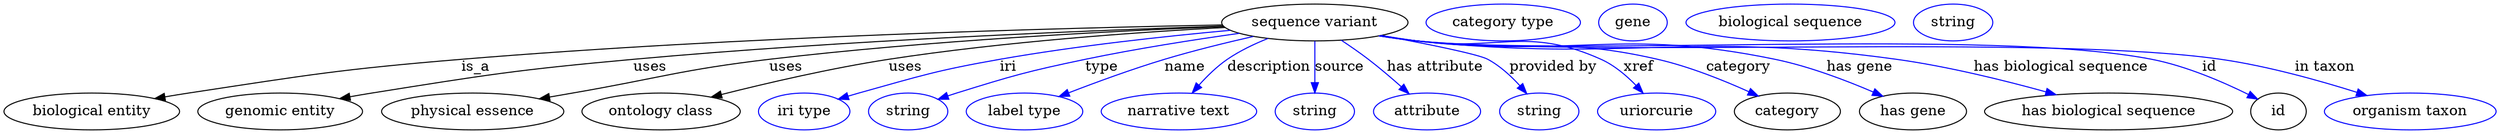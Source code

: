 digraph {
	graph [bb="0,0,2416.3,123"];
	node [label="\N"];
	"sequence variant"	[height=0.5,
		label="sequence variant",
		pos="1272.1,105",
		width=2.5095];
	"biological entity"	[height=0.5,
		pos="85.142,18",
		width=2.3651];
	"sequence variant" -> "biological entity"	[label=is_a,
		lp="457.14,61.5",
		pos="e,146.24,30.549 1182.4,102.63 1030.2,99.754 711.59,91.406 443.14,69 325.31,59.164 296.03,53.862 179.14,36 171.73,34.868 164.01,33.606 \
156.32,32.294"];
	"genomic entity"	[height=0.5,
		pos="268.14,18",
		width=2.2206];
	"sequence variant" -> "genomic entity"	[label=uses,
		lp="626.64,61.5",
		pos="e,325.98,30.561 1183.4,101.48 1056.2,97.366 814.87,87.736 610.14,69 497.22,58.666 469.11,53.979 357.14,36 350.36,34.911 343.3,33.698 \
336.26,32.437"];
	"physical essence"	[height=0.5,
		pos="454.14,18",
		width=2.4553];
	"sequence variant" -> "physical essence"	[label=uses,
		lp="759.64,61.5",
		pos="e,518.58,30.323 1183.9,100.97 1078.7,96.714 897.61,87.334 743.14,69 657.16,58.795 636.45,50.807 551.14,36 543.82,34.729 536.19,33.4 \
528.57,32.069"];
	"ontology class"	[height=0.5,
		pos="637.14,18",
		width=2.1304];
	"sequence variant" -> "ontology class"	[label=uses,
		lp="875.64,61.5",
		pos="e,685.71,31.959 1185.1,100.09 1101.2,95.513 970.97,86.249 859.14,69 803.06,60.35 740.02,45.666 695.49,34.442"];
	iri	[color=blue,
		height=0.5,
		label="iri type",
		pos="776.14,18",
		width=1.2277];
	"sequence variant" -> iri	[color=blue,
		label=iri,
		lp="974.14,61.5",
		pos="e,809.45,29.87 1189.9,97.386 1128.1,91.738 1041.4,82.386 966.14,69 904.9,58.112 890.06,52.681 830.14,36 826.57,35.006 822.88,33.935 \
819.18,32.833",
		style=solid];
	type	[color=blue,
		height=0.5,
		label=string,
		pos="877.14,18",
		width=1.0652];
	"sequence variant" -> type	[color=blue,
		label=type,
		lp="1065.1,61.5",
		pos="e,906.09,29.926 1198.7,94.408 1155.1,88.225 1098.7,79.405 1049.1,69 992.91,57.197 978.99,53.122 924.14,36 921.39,35.139 918.55,34.215 \
915.71,33.259",
		style=solid];
	name	[color=blue,
		height=0.5,
		label="label type",
		pos="990.14,18",
		width=1.5707];
	"sequence variant" -> name	[color=blue,
		label=name,
		lp="1146.1,61.5",
		pos="e,1023.6,32.541 1212.8,91.422 1186.1,85.348 1154.3,77.53 1126.1,69 1094.5,59.43 1059.5,46.515 1033,36.209",
		style=solid];
	description	[color=blue,
		height=0.5,
		label="narrative text",
		pos="1140.1,18",
		width=2.0943];
	"sequence variant" -> description	[color=blue,
		label=description,
		lp="1227.6,61.5",
		pos="e,1153,36.071 1226.6,89.395 1213.3,84.046 1199.1,77.242 1187.1,69 1177.1,62.064 1167.5,52.657 1159.7,43.873",
		style=solid];
	source	[color=blue,
		height=0.5,
		label=string,
		pos="1272.1,18",
		width=1.0652];
	"sequence variant" -> source	[color=blue,
		label=source,
		lp="1296.1,61.5",
		pos="e,1272.1,36.175 1272.1,86.799 1272.1,75.163 1272.1,59.548 1272.1,46.237",
		style=solid];
	"has attribute"	[color=blue,
		height=0.5,
		label=attribute,
		pos="1380.1,18",
		width=1.4443];
	"sequence variant" -> "has attribute"	[color=blue,
		label="has attribute",
		lp="1389.1,61.5",
		pos="e,1363,35.398 1298,87.587 1306.5,81.935 1315.9,75.41 1324.1,69 1334.8,60.752 1345.9,51.036 1355.4,42.372",
		style=solid];
	"provided by"	[color=blue,
		height=0.5,
		label=string,
		pos="1488.1,18",
		width=1.0652];
	"sequence variant" -> "provided by"	[color=blue,
		label="provided by",
		lp="1502.6,61.5",
		pos="e,1476.6,35.469 1336.9,92.407 1380.2,84.331 1430.9,74.123 1440.1,69 1451.5,62.689 1461.9,52.772 1470,43.428",
		style=solid];
	xref	[color=blue,
		height=0.5,
		label=uriorcurie,
		pos="1602.1,18",
		width=1.5887];
	"sequence variant" -> xref	[color=blue,
		label=xref,
		lp="1585.6,61.5",
		pos="e,1589.3,35.962 1336.5,92.287 1348,90.38 1359.9,88.53 1371.1,87 1449.9,76.265 1476.8,102.04 1549.1,69 1561.9,63.193 1573.5,53.088 \
1582.6,43.474",
		style=solid];
	category	[height=0.5,
		pos="1729.1,18",
		width=1.4263];
	"sequence variant" -> category	[color=blue,
		label=category,
		lp="1681.6,61.5",
		pos="e,1700.7,33.294 1335.7,92.195 1347.4,90.263 1359.6,88.43 1371.1,87 1474.2,74.197 1503,92.558 1604.1,69 1634.5,61.933 1667.1,48.668 \
1691.4,37.577",
		style=solid];
	"has gene"	[height=0.5,
		pos="1850.1,18",
		width=1.4443];
	"sequence variant" -> "has gene"	[color=blue,
		label="has gene",
		lp="1798.1,61.5",
		pos="e,1820.8,33.024 1335.1,92.044 1347,90.102 1359.4,88.304 1371.1,87 1524.2,69.94 1566.4,100.46 1717.1,69 1750,62.131 1785.6,48.408 \
1811.7,37.074",
		style=solid];
	"has biological sequence"	[height=0.5,
		pos="2040.1,18",
		width=3.34];
	"sequence variant" -> "has biological sequence"	[color=blue,
		label="has biological sequence",
		lp="1993.6,61.5",
		pos="e,1989,34.413 1334.8,91.962 1346.8,90.016 1359.3,88.236 1371.1,87 1576,65.528 1630.2,97.428 1834.1,69 1883.6,62.101 1938.6,48.451 \
1979.3,37.154",
		style=solid];
	id	[height=0.5,
		pos="2205.1,18",
		width=0.75];
	"sequence variant" -> id	[color=blue,
		label=id,
		lp="2138.1,61.5",
		pos="e,2185,30.017 1334.3,91.918 1346.5,89.95 1359.2,88.174 1371.1,87 1528.4,71.585 1927.1,99.459 2082.1,69 2115.7,62.412 2151.6,46.675 \
2176,34.602",
		style=solid];
	"in taxon"	[color=blue,
		height=0.5,
		label="organism taxon",
		pos="2333.1,18",
		width=2.3109];
	"sequence variant" -> "in taxon"	[color=blue,
		label="in taxon",
		lp="2250.1,61.5",
		pos="e,2291,33.589 1334.3,91.897 1346.5,89.93 1359.2,88.161 1371.1,87 1543.3,70.321 1978,93.856 2149.1,69 2194.5,62.411 2244.6,48.32 \
2281.1,36.771",
		style=solid];
	"named thing_category"	[color=blue,
		height=0.5,
		label="category type",
		pos="1455.1,105",
		width=2.0762];
	"sequence variant_has gene"	[color=blue,
		height=0.5,
		label=gene,
		pos="1581.1,105",
		width=0.92075];
	"sequence variant_has biological sequence"	[color=blue,
		height=0.5,
		label="biological sequence",
		pos="1734.1,105",
		width=2.8164];
	"sequence variant_id"	[color=blue,
		height=0.5,
		label=string,
		pos="1892.1,105",
		width=1.0652];
}
